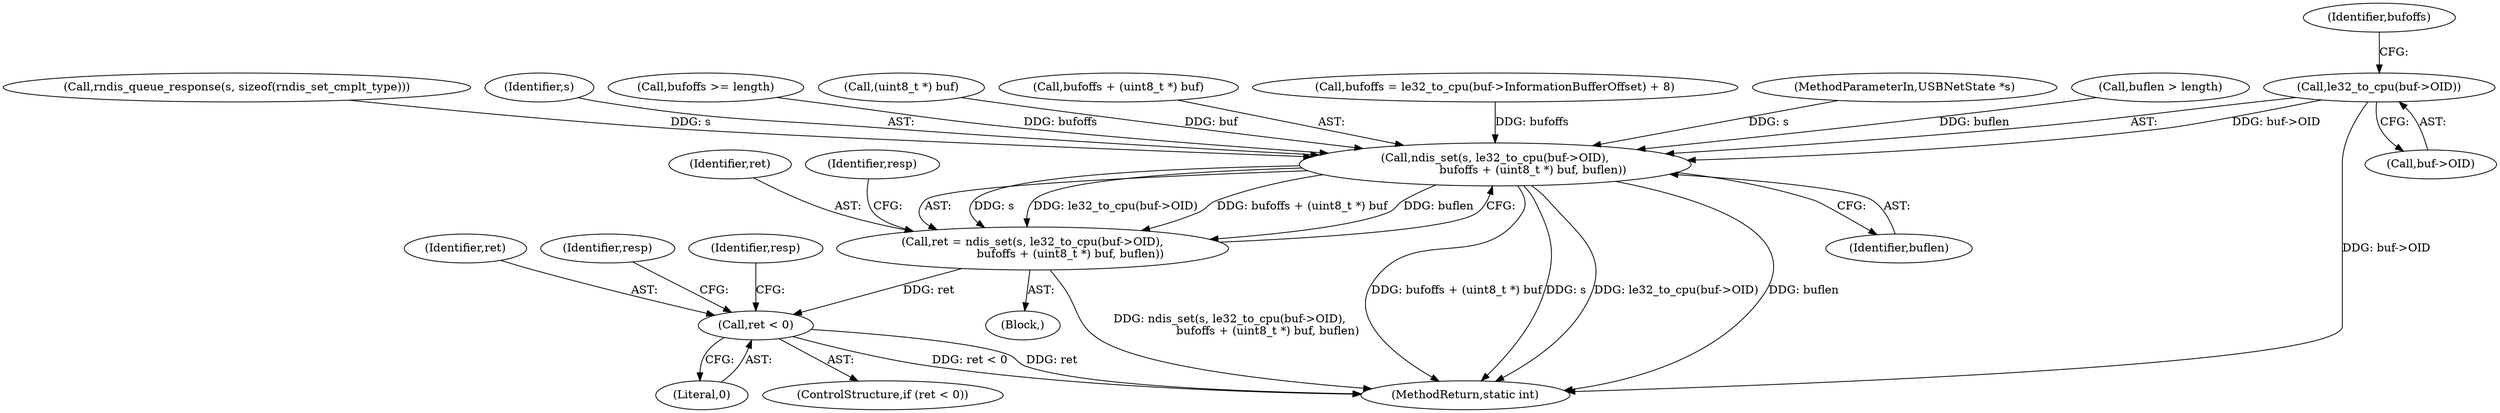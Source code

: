digraph "0_qemu_fe3c546c5ff2a6210f9a4d8561cc64051ca8603e_0@pointer" {
"1000156" [label="(Call,le32_to_cpu(buf->OID))"];
"1000154" [label="(Call,ndis_set(s, le32_to_cpu(buf->OID),\n                     bufoffs + (uint8_t *) buf, buflen))"];
"1000152" [label="(Call,ret = ndis_set(s, le32_to_cpu(buf->OID),\n                     bufoffs + (uint8_t *) buf, buflen))"];
"1000174" [label="(Call,ret < 0)"];
"1000109" [label="(Call,rndis_queue_response(s, sizeof(rndis_set_cmplt_type)))"];
"1000155" [label="(Identifier,s)"];
"1000154" [label="(Call,ndis_set(s, le32_to_cpu(buf->OID),\n                     bufoffs + (uint8_t *) buf, buflen))"];
"1000175" [label="(Identifier,ret)"];
"1000180" [label="(Identifier,resp)"];
"1000141" [label="(Call,bufoffs >= length)"];
"1000162" [label="(Call,(uint8_t *) buf)"];
"1000161" [label="(Identifier,bufoffs)"];
"1000105" [label="(Block,)"];
"1000176" [label="(Literal,0)"];
"1000160" [label="(Call,bufoffs + (uint8_t *) buf)"];
"1000121" [label="(Call,bufoffs = le32_to_cpu(buf->InformationBufferOffset) + 8)"];
"1000194" [label="(MethodReturn,static int)"];
"1000153" [label="(Identifier,ret)"];
"1000102" [label="(MethodParameterIn,USBNetState *s)"];
"1000174" [label="(Call,ret < 0)"];
"1000165" [label="(Identifier,buflen)"];
"1000137" [label="(Call,buflen > length)"];
"1000156" [label="(Call,le32_to_cpu(buf->OID))"];
"1000157" [label="(Call,buf->OID)"];
"1000173" [label="(ControlStructure,if (ret < 0))"];
"1000152" [label="(Call,ret = ndis_set(s, le32_to_cpu(buf->OID),\n                     bufoffs + (uint8_t *) buf, buflen))"];
"1000168" [label="(Identifier,resp)"];
"1000188" [label="(Identifier,resp)"];
"1000156" -> "1000154"  [label="AST: "];
"1000156" -> "1000157"  [label="CFG: "];
"1000157" -> "1000156"  [label="AST: "];
"1000161" -> "1000156"  [label="CFG: "];
"1000156" -> "1000194"  [label="DDG: buf->OID"];
"1000156" -> "1000154"  [label="DDG: buf->OID"];
"1000154" -> "1000152"  [label="AST: "];
"1000154" -> "1000165"  [label="CFG: "];
"1000155" -> "1000154"  [label="AST: "];
"1000160" -> "1000154"  [label="AST: "];
"1000165" -> "1000154"  [label="AST: "];
"1000152" -> "1000154"  [label="CFG: "];
"1000154" -> "1000194"  [label="DDG: bufoffs + (uint8_t *) buf"];
"1000154" -> "1000194"  [label="DDG: s"];
"1000154" -> "1000194"  [label="DDG: le32_to_cpu(buf->OID)"];
"1000154" -> "1000194"  [label="DDG: buflen"];
"1000154" -> "1000152"  [label="DDG: s"];
"1000154" -> "1000152"  [label="DDG: le32_to_cpu(buf->OID)"];
"1000154" -> "1000152"  [label="DDG: bufoffs + (uint8_t *) buf"];
"1000154" -> "1000152"  [label="DDG: buflen"];
"1000109" -> "1000154"  [label="DDG: s"];
"1000102" -> "1000154"  [label="DDG: s"];
"1000141" -> "1000154"  [label="DDG: bufoffs"];
"1000121" -> "1000154"  [label="DDG: bufoffs"];
"1000162" -> "1000154"  [label="DDG: buf"];
"1000137" -> "1000154"  [label="DDG: buflen"];
"1000152" -> "1000105"  [label="AST: "];
"1000153" -> "1000152"  [label="AST: "];
"1000168" -> "1000152"  [label="CFG: "];
"1000152" -> "1000194"  [label="DDG: ndis_set(s, le32_to_cpu(buf->OID),\n                     bufoffs + (uint8_t *) buf, buflen)"];
"1000152" -> "1000174"  [label="DDG: ret"];
"1000174" -> "1000173"  [label="AST: "];
"1000174" -> "1000176"  [label="CFG: "];
"1000175" -> "1000174"  [label="AST: "];
"1000176" -> "1000174"  [label="AST: "];
"1000180" -> "1000174"  [label="CFG: "];
"1000188" -> "1000174"  [label="CFG: "];
"1000174" -> "1000194"  [label="DDG: ret < 0"];
"1000174" -> "1000194"  [label="DDG: ret"];
}
